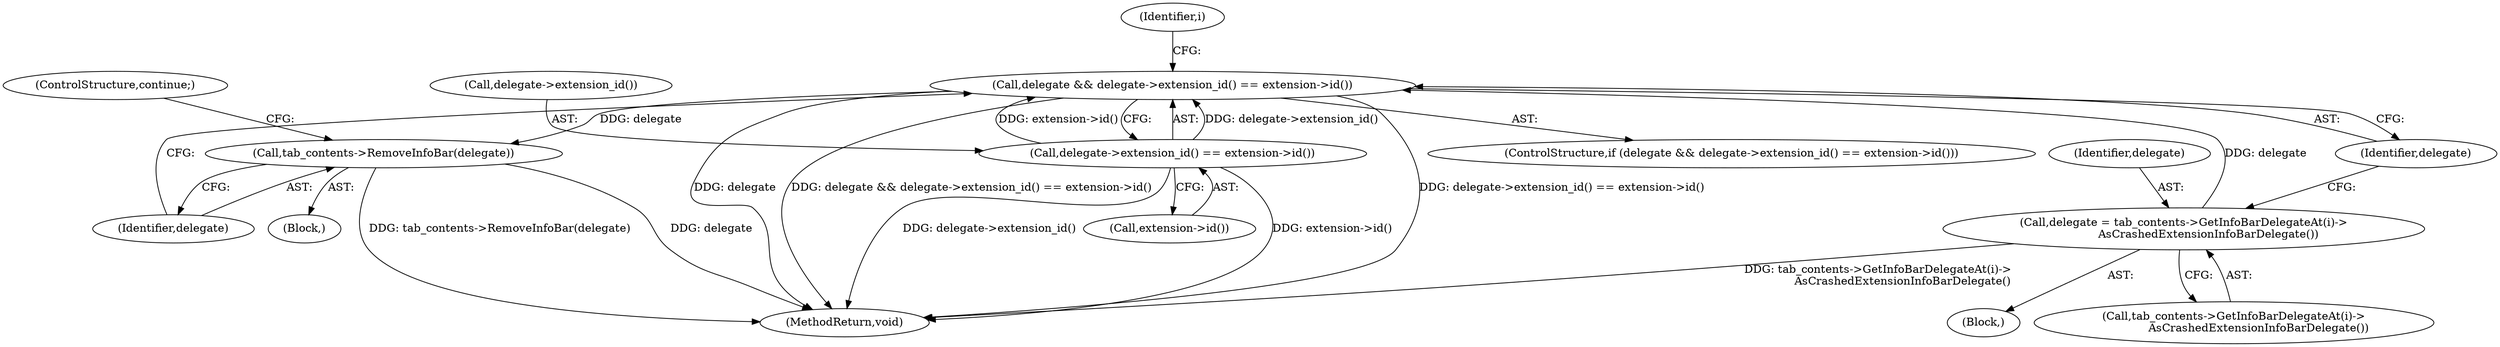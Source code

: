 digraph "0_Chrome_08f0d612f2a4039aaf6733d4e8d0a67614941378_1@pointer" {
"1000289" [label="(Call,delegate && delegate->extension_id() == extension->id())"];
"1000285" [label="(Call,delegate = tab_contents->GetInfoBarDelegateAt(i)->\n              AsCrashedExtensionInfoBarDelegate())"];
"1000291" [label="(Call,delegate->extension_id() == extension->id())"];
"1000295" [label="(Call,tab_contents->RemoveInfoBar(delegate))"];
"1000285" [label="(Call,delegate = tab_contents->GetInfoBarDelegateAt(i)->\n              AsCrashedExtensionInfoBarDelegate())"];
"1000288" [label="(ControlStructure,if (delegate && delegate->extension_id() == extension->id()))"];
"1000289" [label="(Call,delegate && delegate->extension_id() == extension->id())"];
"1000295" [label="(Call,tab_contents->RemoveInfoBar(delegate))"];
"1000286" [label="(Identifier,delegate)"];
"1000297" [label="(ControlStructure,continue;)"];
"1000296" [label="(Identifier,delegate)"];
"1000292" [label="(Call,delegate->extension_id())"];
"1000294" [label="(Block,)"];
"1000287" [label="(Call,tab_contents->GetInfoBarDelegateAt(i)->\n              AsCrashedExtensionInfoBarDelegate())"];
"1000284" [label="(Block,)"];
"1000293" [label="(Call,extension->id())"];
"1000410" [label="(MethodReturn,void)"];
"1000291" [label="(Call,delegate->extension_id() == extension->id())"];
"1000299" [label="(Identifier,i)"];
"1000290" [label="(Identifier,delegate)"];
"1000289" -> "1000288"  [label="AST: "];
"1000289" -> "1000290"  [label="CFG: "];
"1000289" -> "1000291"  [label="CFG: "];
"1000290" -> "1000289"  [label="AST: "];
"1000291" -> "1000289"  [label="AST: "];
"1000296" -> "1000289"  [label="CFG: "];
"1000299" -> "1000289"  [label="CFG: "];
"1000289" -> "1000410"  [label="DDG: delegate->extension_id() == extension->id()"];
"1000289" -> "1000410"  [label="DDG: delegate"];
"1000289" -> "1000410"  [label="DDG: delegate && delegate->extension_id() == extension->id()"];
"1000285" -> "1000289"  [label="DDG: delegate"];
"1000291" -> "1000289"  [label="DDG: delegate->extension_id()"];
"1000291" -> "1000289"  [label="DDG: extension->id()"];
"1000289" -> "1000295"  [label="DDG: delegate"];
"1000285" -> "1000284"  [label="AST: "];
"1000285" -> "1000287"  [label="CFG: "];
"1000286" -> "1000285"  [label="AST: "];
"1000287" -> "1000285"  [label="AST: "];
"1000290" -> "1000285"  [label="CFG: "];
"1000285" -> "1000410"  [label="DDG: tab_contents->GetInfoBarDelegateAt(i)->\n              AsCrashedExtensionInfoBarDelegate()"];
"1000291" -> "1000293"  [label="CFG: "];
"1000292" -> "1000291"  [label="AST: "];
"1000293" -> "1000291"  [label="AST: "];
"1000291" -> "1000410"  [label="DDG: delegate->extension_id()"];
"1000291" -> "1000410"  [label="DDG: extension->id()"];
"1000295" -> "1000294"  [label="AST: "];
"1000295" -> "1000296"  [label="CFG: "];
"1000296" -> "1000295"  [label="AST: "];
"1000297" -> "1000295"  [label="CFG: "];
"1000295" -> "1000410"  [label="DDG: delegate"];
"1000295" -> "1000410"  [label="DDG: tab_contents->RemoveInfoBar(delegate)"];
}
